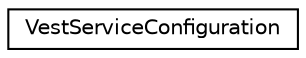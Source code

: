 digraph "Graphical Class Hierarchy"
{
 // INTERACTIVE_SVG=YES
 // LATEX_PDF_SIZE
  edge [fontname="Helvetica",fontsize="10",labelfontname="Helvetica",labelfontsize="10"];
  node [fontname="Helvetica",fontsize="10",shape=record];
  rankdir="LR";
  Node0 [label="VestServiceConfiguration",height=0.2,width=0.4,color="black", fillcolor="white", style="filled",URL="$class_mirage_x_r_1_1_vest_service_configuration.html",tooltip=" "];
}
